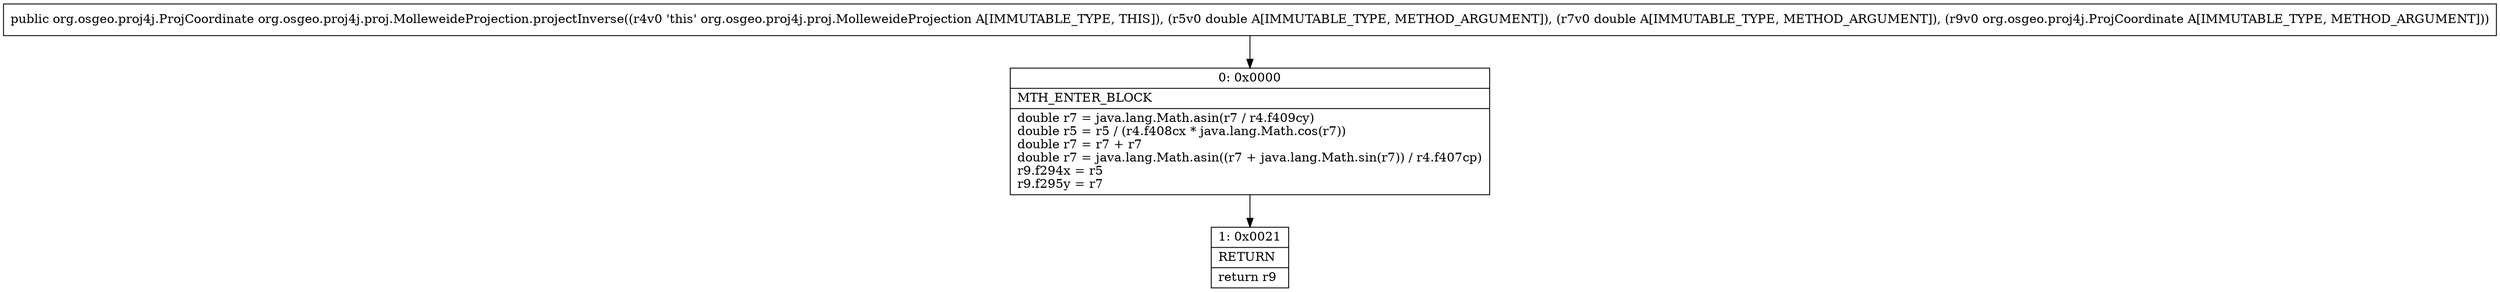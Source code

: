 digraph "CFG fororg.osgeo.proj4j.proj.MolleweideProjection.projectInverse(DDLorg\/osgeo\/proj4j\/ProjCoordinate;)Lorg\/osgeo\/proj4j\/ProjCoordinate;" {
Node_0 [shape=record,label="{0\:\ 0x0000|MTH_ENTER_BLOCK\l|double r7 = java.lang.Math.asin(r7 \/ r4.f409cy)\ldouble r5 = r5 \/ (r4.f408cx * java.lang.Math.cos(r7))\ldouble r7 = r7 + r7\ldouble r7 = java.lang.Math.asin((r7 + java.lang.Math.sin(r7)) \/ r4.f407cp)\lr9.f294x = r5\lr9.f295y = r7\l}"];
Node_1 [shape=record,label="{1\:\ 0x0021|RETURN\l|return r9\l}"];
MethodNode[shape=record,label="{public org.osgeo.proj4j.ProjCoordinate org.osgeo.proj4j.proj.MolleweideProjection.projectInverse((r4v0 'this' org.osgeo.proj4j.proj.MolleweideProjection A[IMMUTABLE_TYPE, THIS]), (r5v0 double A[IMMUTABLE_TYPE, METHOD_ARGUMENT]), (r7v0 double A[IMMUTABLE_TYPE, METHOD_ARGUMENT]), (r9v0 org.osgeo.proj4j.ProjCoordinate A[IMMUTABLE_TYPE, METHOD_ARGUMENT])) }"];
MethodNode -> Node_0;
Node_0 -> Node_1;
}

